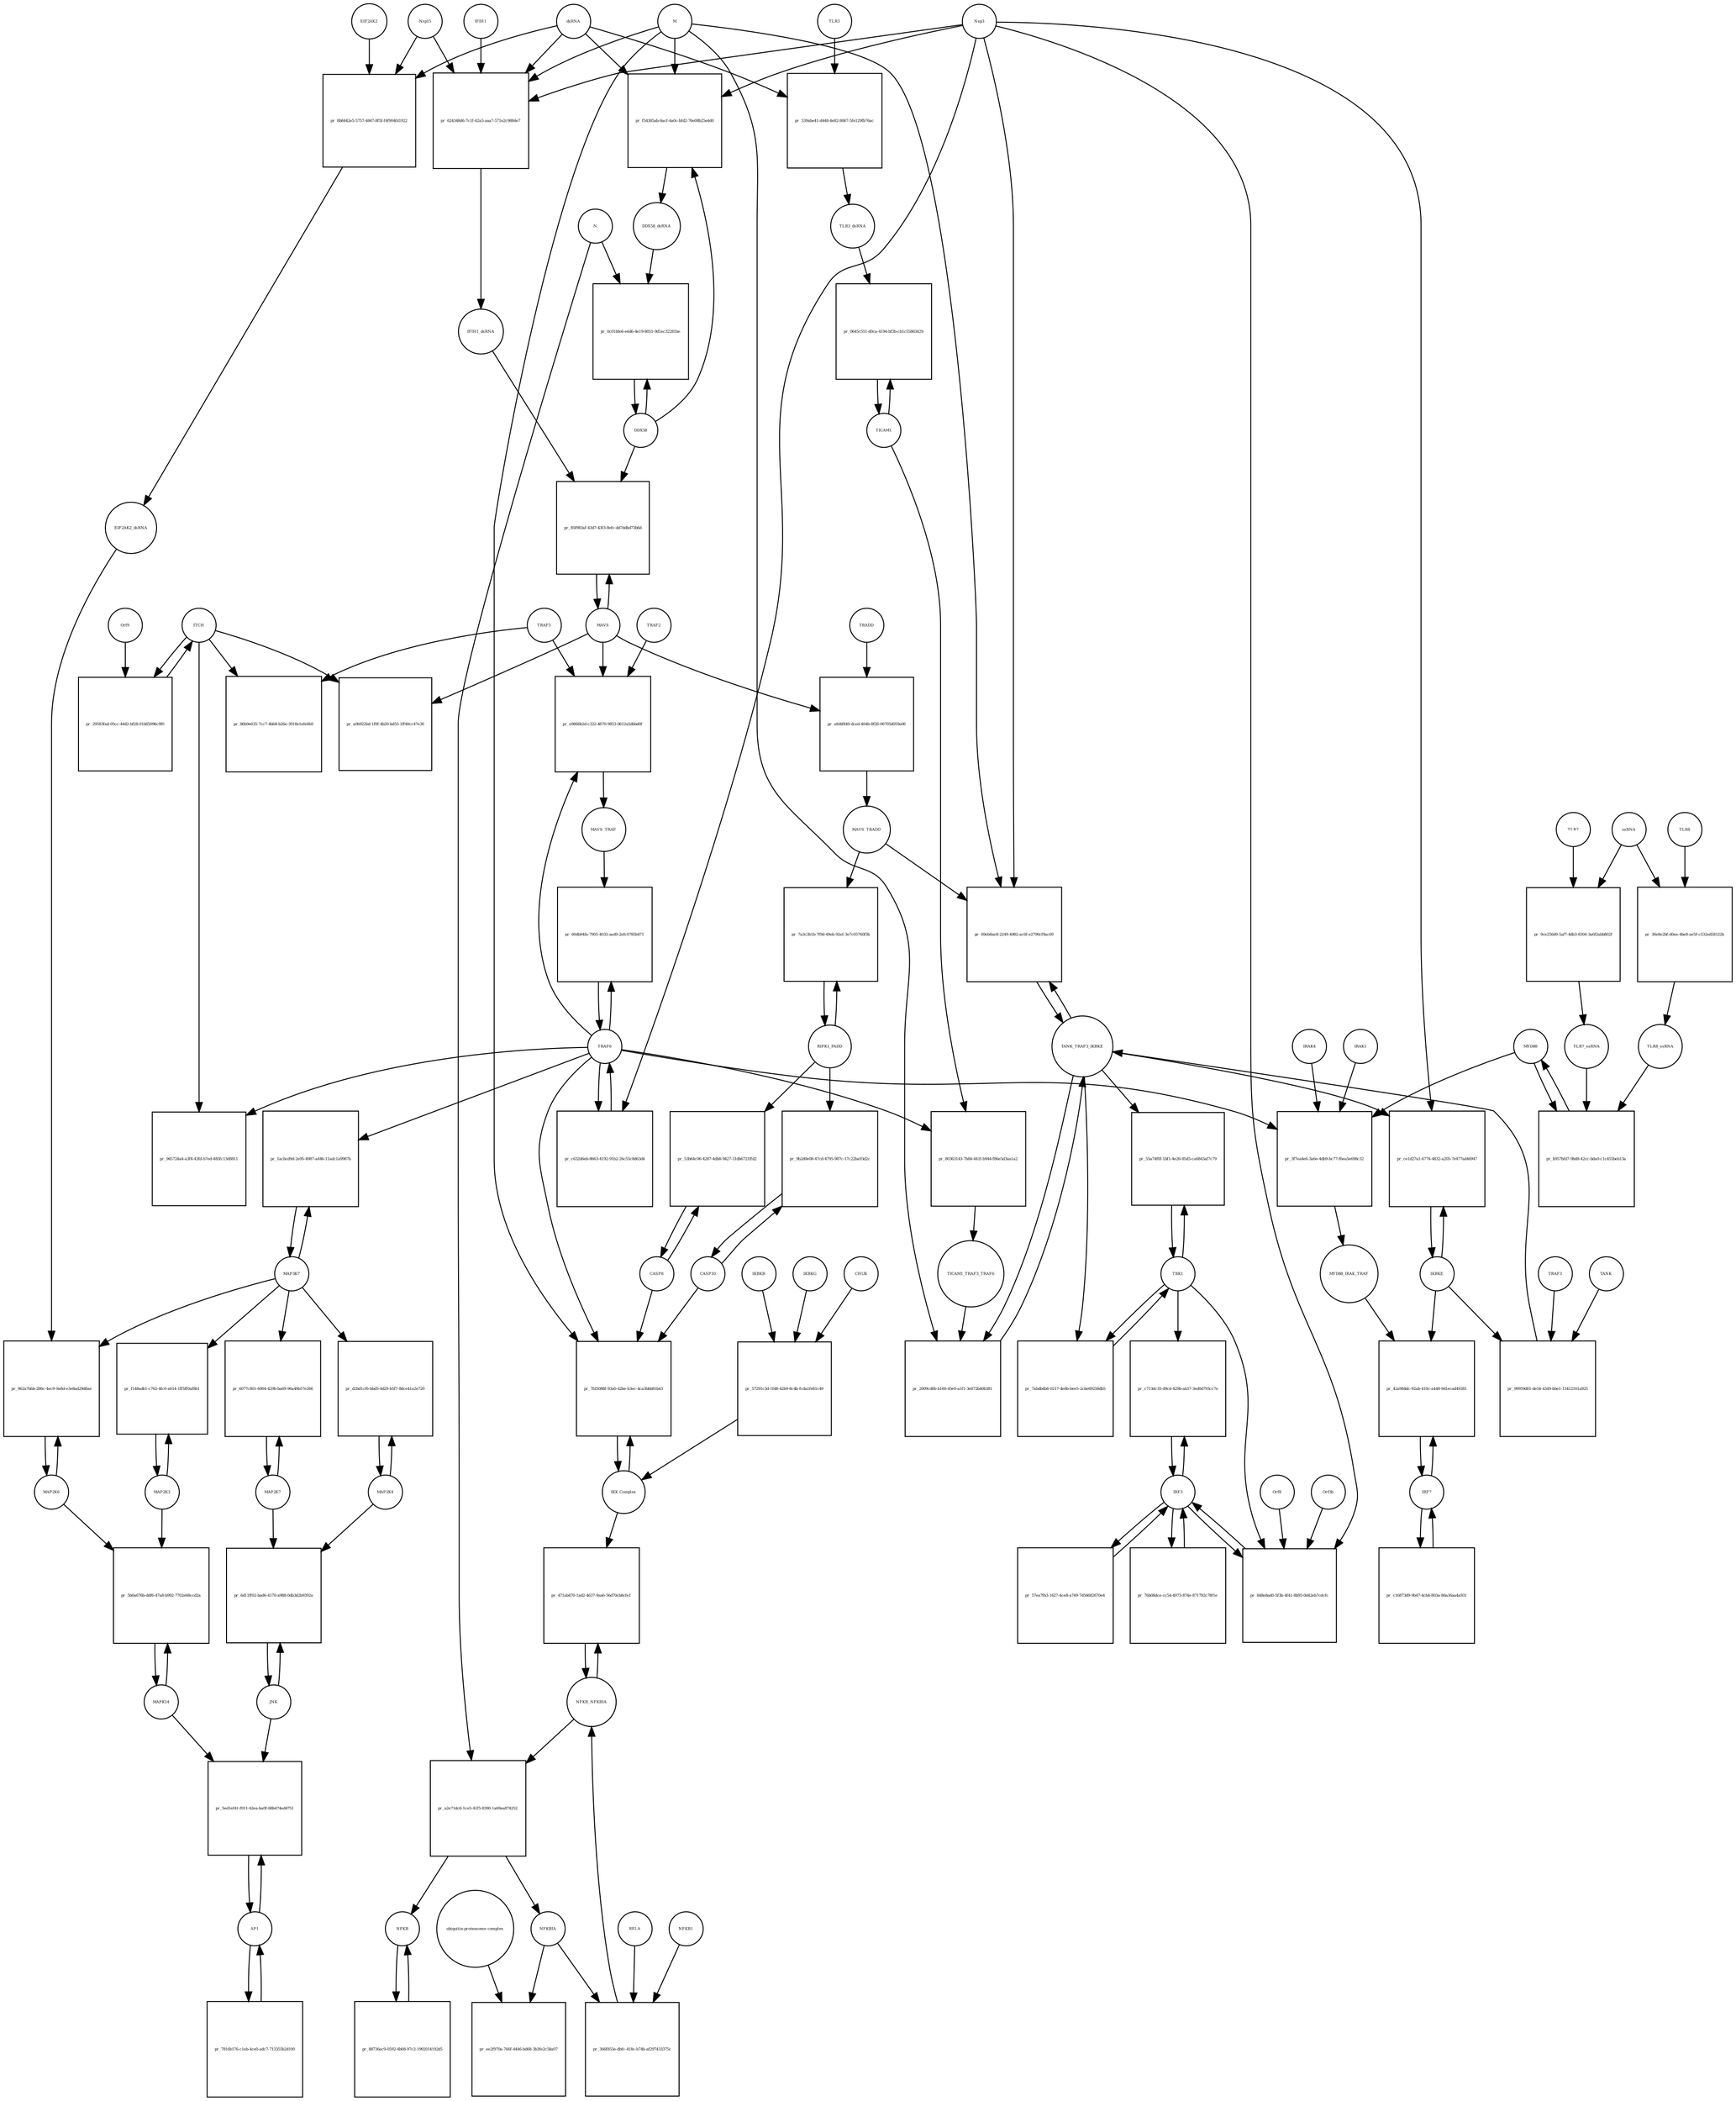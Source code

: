 strict digraph  {
dsRNA [annotation="", bipartite=0, cls="nucleic acid feature", fontsize=4, label=dsRNA, shape=circle];
"pr_f54385ab-6acf-4a0c-bfd2-76e08b25e4d0" [annotation="", bipartite=1, cls=process, fontsize=4, label="pr_f54385ab-6acf-4a0c-bfd2-76e08b25e4d0", shape=square];
DDX58_dsRNA [annotation="", bipartite=0, cls=complex, fontsize=4, label=DDX58_dsRNA, shape=circle];
M [annotation=urn_miriam_ncbiprotein_1796318601, bipartite=0, cls=macromolecule, fontsize=4, label=M, shape=circle];
Nsp3 [annotation=urn_miriam_ncbiprotein_1802476807, bipartite=0, cls=macromolecule, fontsize=4, label=Nsp3, shape=circle];
DDX58 [annotation=urn_miriam_hgnc_19102, bipartite=0, cls=macromolecule, fontsize=4, label=DDX58, shape=circle];
"pr_624348d6-7c1f-42a5-aaa7-571e2c9884e7" [annotation="", bipartite=1, cls=process, fontsize=4, label="pr_624348d6-7c1f-42a5-aaa7-571e2c9884e7", shape=square];
IFIH1_dsRNA [annotation="", bipartite=0, cls=complex, fontsize=4, label=IFIH1_dsRNA, shape=circle];
Nsp15 [annotation=urn_miriam_ncbiprotein_1802476818, bipartite=0, cls=macromolecule, fontsize=4, label=Nsp15, shape=circle];
IFIH1 [annotation=urn_miriam_hgnc_18873, bipartite=0, cls=macromolecule, fontsize=4, label=IFIH1, shape=circle];
"pr_0c01bfe6-e6d6-4e19-8051-9d1ec32281be" [annotation="", bipartite=1, cls=process, fontsize=4, label="pr_0c01bfe6-e6d6-4e19-8051-9d1ec32281be", shape=square];
N [annotation=urn_miriam_ncbiprotein_1798174255, bipartite=0, cls=macromolecule, fontsize=4, label=N, shape=circle];
MAVS [annotation=urn_miriam_hgnc_29233, bipartite=0, cls="macromolecule multimer", fontsize=4, label=MAVS, shape=circle];
"pr_85f983af-43d7-43f3-8efc-dd7ddbd73b6d" [annotation="", bipartite=1, cls=process, fontsize=4, label="pr_85f983af-43d7-43f3-8efc-dd7ddbd73b6d", shape=square];
NFKB [annotation="", bipartite=0, cls=complex, fontsize=4, label=NFKB, shape=circle];
"pr_88736ec9-0592-4b08-97c2-1992014192d5" [annotation="", bipartite=1, cls=process, fontsize=4, label="pr_88736ec9-0592-4b08-97c2-1992014192d5", shape=square];
NFKBIA [annotation=urn_miriam_hgnc_7797, bipartite=0, cls=macromolecule, fontsize=4, label=NFKBIA, shape=circle];
"pr_ee2f970a-766f-4446-bd68-3b3fe2c58a07" [annotation="", bipartite=1, cls=process, fontsize=4, label="pr_ee2f970a-766f-4446-bd68-3b3fe2c58a07", shape=square];
"ubiquitin-proteasome complex" [annotation="", bipartite=0, cls=complex, fontsize=4, label="ubiquitin-proteasome complex", shape=circle];
IRF3 [annotation=urn_miriam_hgnc_6118, bipartite=0, cls="macromolecule multimer", fontsize=4, label=IRF3, shape=circle];
"pr_c713dc35-d9cd-429b-ab37-3ed0d793cc7e" [annotation="", bipartite=1, cls=process, fontsize=4, label="pr_c713dc35-d9cd-429b-ab37-3ed0d793cc7e", shape=square];
TBK1 [annotation="", bipartite=0, cls=macromolecule, fontsize=4, label=TBK1, shape=circle];
"pr_57ea7fb3-1627-4ce8-a749-7d56682670e4" [annotation="", bipartite=1, cls=process, fontsize=4, label="pr_57ea7fb3-1627-4ce8-a749-7d56682670e4", shape=square];
"pr_848e8ad0-5f3b-4f41-8b95-0d42eb7cdcfc" [annotation="", bipartite=1, cls=process, fontsize=4, label="pr_848e8ad0-5f3b-4f41-8b95-0d42eb7cdcfc", shape=square];
Orf3b [annotation=urn_miriam_uniprot_P59633, bipartite=0, cls=macromolecule, fontsize=4, label=Orf3b, shape=circle];
Orf8 [annotation=urn_miriam_ncbiprotein_1796318604, bipartite=0, cls=macromolecule, fontsize=4, label=Orf8, shape=circle];
IRF7 [annotation=urn_miriam_hgnc_6122, bipartite=0, cls="macromolecule multimer", fontsize=4, label=IRF7, shape=circle];
"pr_42a984dc-92ab-410c-a448-9d1ecad49281" [annotation="", bipartite=1, cls=process, fontsize=4, label="pr_42a984dc-92ab-410c-a448-9d1ecad49281", shape=square];
IKBKE [annotation=urn_miriam_hgnc_14552, bipartite=0, cls=macromolecule, fontsize=4, label=IKBKE, shape=circle];
MYD88_IRAK_TRAF [annotation="", bipartite=0, cls=complex, fontsize=4, label=MYD88_IRAK_TRAF, shape=circle];
"pr_76b08dce-cc54-4973-874e-871792c78f1e" [annotation="", bipartite=1, cls=process, fontsize=4, label="pr_76b08dce-cc54-4973-874e-871792c78f1e", shape=square];
"pr_c16873d9-9b47-4cb4-803a-86a36aa4a931" [annotation="", bipartite=1, cls=process, fontsize=4, label="pr_c16873d9-9b47-4cb4-803a-86a36aa4a931", shape=square];
TRAF6 [annotation=urn_miriam_hgnc_12036, bipartite=0, cls=macromolecule, fontsize=4, label=TRAF6, shape=circle];
"pr_60db94fa-7905-4033-aed9-2efc0785b471" [annotation="", bipartite=1, cls=process, fontsize=4, label="pr_60db94fa-7905-4033-aed9-2efc0785b471", shape=square];
MAVS_TRAF [annotation="", bipartite=0, cls=complex, fontsize=4, label=MAVS_TRAF, shape=circle];
"pr_a0b922bd-1f0f-4b20-bd55-1ff40cc47e36" [annotation="", bipartite=1, cls=process, fontsize=4, label="pr_a0b922bd-1f0f-4b20-bd55-1ff40cc47e36", shape=square];
ITCH [annotation="", bipartite=0, cls=macromolecule, fontsize=4, label=ITCH, shape=circle];
TRAF5 [annotation=urn_miriam_hgnc_12035, bipartite=0, cls=macromolecule, fontsize=4, label=TRAF5, shape=circle];
"pr_86b9e635-7cc7-4bb8-b26e-3918e1efe6b9" [annotation="", bipartite=1, cls=process, fontsize=4, label="pr_86b9e635-7cc7-4bb8-b26e-3918e1efe6b9", shape=square];
"pr_945724a4-a3f4-43fd-b7ed-485fc13d8811" [annotation="", bipartite=1, cls=process, fontsize=4, label="pr_945724a4-a3f4-43fd-b7ed-485fc13d8811", shape=square];
TICAM1 [annotation=urn_miriam_hgnc_18348, bipartite=0, cls=macromolecule, fontsize=4, label=TICAM1, shape=circle];
"pr_0645c551-d0ca-4194-bf3b-cb1c55863429" [annotation="", bipartite=1, cls=process, fontsize=4, label="pr_0645c551-d0ca-4194-bf3b-cb1c55863429", shape=square];
TLR3_dsRNA [annotation="", bipartite=0, cls=complex, fontsize=4, label=TLR3_dsRNA, shape=circle];
TLR3 [annotation=urn_miriam_hgnc_11849, bipartite=0, cls="macromolecule multimer", fontsize=4, label=TLR3, shape=circle];
"pr_539abe41-d448-4e82-8067-5fe129fb76ac" [annotation="", bipartite=1, cls=process, fontsize=4, label="pr_539abe41-d448-4e82-8067-5fe129fb76ac", shape=square];
"pr_80363143-7b84-441f-b944-f86e5d3aa1a2" [annotation="", bipartite=1, cls=process, fontsize=4, label="pr_80363143-7b84-441f-b944-f86e5d3aa1a2", shape=square];
TICAM1_TRAF3_TRAF6 [annotation="", bipartite=0, cls=complex, fontsize=4, label=TICAM1_TRAF3_TRAF6, shape=circle];
TANK_TRAF3_IKBKE [annotation="", bipartite=0, cls=complex, fontsize=4, label=TANK_TRAF3_IKBKE, shape=circle];
"pr_2009cd0b-b160-45e0-a1f1-3e872b40b381" [annotation="", bipartite=1, cls=process, fontsize=4, label="pr_2009cd0b-b160-45e0-a1f1-3e872b40b381", shape=square];
"pr_55a74f0f-1bf1-4e26-85d5-ca6843af7c79" [annotation="", bipartite=1, cls=process, fontsize=4, label="pr_55a74f0f-1bf1-4e26-85d5-ca6843af7c79", shape=square];
"pr_ce1d27a1-6774-4832-a205-7e477ad46947" [annotation="", bipartite=1, cls=process, fontsize=4, label="pr_ce1d27a1-6774-4832-a205-7e477ad46947", shape=square];
MYD88 [annotation="", bipartite=0, cls=macromolecule, fontsize=4, label=MYD88, shape=circle];
"pr_3f7ea4e6-3a6e-4db9-bc77-f6ea5e698c32" [annotation="", bipartite=1, cls=process, fontsize=4, label="pr_3f7ea4e6-3a6e-4db9-bc77-f6ea5e698c32", shape=square];
IRAK1 [annotation=urn_miriam_hgnc_6112, bipartite=0, cls=macromolecule, fontsize=4, label=IRAK1, shape=circle];
IRAK4 [annotation=urn_miriam_hgnc_17967, bipartite=0, cls=macromolecule, fontsize=4, label=IRAK4, shape=circle];
TLR7 [annotation=urn_miriam_hgnc_15631, bipartite=0, cls=macromolecule, fontsize=4, label=TLR7, shape=circle];
"pr_9ce256d9-5af7-4db3-8304-3a6f2abb802f" [annotation="", bipartite=1, cls=process, fontsize=4, label="pr_9ce256d9-5af7-4db3-8304-3a6f2abb802f", shape=square];
TLR7_ssRNA [annotation="", bipartite=0, cls=complex, fontsize=4, label=TLR7_ssRNA, shape=circle];
ssRNA [annotation="", bipartite=0, cls="nucleic acid feature", fontsize=4, label=ssRNA, shape=circle];
TLR8 [annotation=urn_miriam_hgnc_15632, bipartite=0, cls=macromolecule, fontsize=4, label=TLR8, shape=circle];
"pr_36e8e2bf-d0ee-4be8-ae5f-c532ed58122b" [annotation="", bipartite=1, cls=process, fontsize=4, label="pr_36e8e2bf-d0ee-4be8-ae5f-c532ed58122b", shape=square];
TLR8_ssRNA [annotation="", bipartite=0, cls=complex, fontsize=4, label=TLR8_ssRNA, shape=circle];
"pr_b957bfd7-9bd8-42cc-bda0-c1c455beb13a" [annotation="", bipartite=1, cls=process, fontsize=4, label="pr_b957bfd7-9bd8-42cc-bda0-c1c455beb13a", shape=square];
MAP3K7 [annotation="", bipartite=0, cls=macromolecule, fontsize=4, label=MAP3K7, shape=circle];
"pr_1acbcd9d-2e95-4987-a446-11adc1a9987b" [annotation="", bipartite=1, cls=process, fontsize=4, label="pr_1acbcd9d-2e95-4987-a446-11adc1a9987b", shape=square];
TRAF2 [annotation=urn_miriam_hgnc_12032, bipartite=0, cls=macromolecule, fontsize=4, label=TRAF2, shape=circle];
"pr_e9866b2d-c322-4670-9853-0612a5dbbd0f" [annotation="", bipartite=1, cls=process, fontsize=4, label="pr_e9866b2d-c322-4670-9853-0612a5dbbd0f", shape=square];
"pr_29583fad-05cc-44d2-bf28-01b65096c9f0" [annotation="", bipartite=1, cls=process, fontsize=4, label="pr_29583fad-05cc-44d2-bf28-01b65096c9f0", shape=square];
Orf9 [annotation=urn_miriam_uniprot_P59636, bipartite=0, cls=macromolecule, fontsize=4, label=Orf9, shape=circle];
"pr_afd4f849-dced-464b-8f26-06705d059a06" [annotation="", bipartite=1, cls=process, fontsize=4, label="pr_afd4f849-dced-464b-8f26-06705d059a06", shape=square];
MAVS_TRADD [annotation="", bipartite=0, cls=complex, fontsize=4, label=MAVS_TRADD, shape=circle];
TRADD [annotation=urn_miriam_hgnc_12030, bipartite=0, cls=macromolecule, fontsize=4, label=TRADD, shape=circle];
"pr_c632d6eb-8663-4192-91b2-26c55c8d63d4" [annotation="", bipartite=1, cls=process, fontsize=4, label="pr_c632d6eb-8663-4192-91b2-26c55c8d63d4", shape=square];
AP1 [annotation="", bipartite=0, cls=complex, fontsize=4, label=AP1, shape=circle];
"pr_5ed1ef41-f011-42ea-ba0f-68b474ed4751" [annotation="", bipartite=1, cls=process, fontsize=4, label="pr_5ed1ef41-f011-42ea-ba0f-68b474ed4751", shape=square];
MAPK14 [annotation="", bipartite=0, cls=macromolecule, fontsize=4, label=MAPK14, shape=circle];
JNK [annotation="", bipartite=0, cls=complex, fontsize=4, label=JNK, shape=circle];
"pr_6d11ff02-bad6-4170-a988-0db3d2b9392a" [annotation="", bipartite=1, cls=process, fontsize=4, label="pr_6d11ff02-bad6-4170-a988-0db3d2b9392a", shape=square];
MAP2K7 [annotation="", bipartite=0, cls=macromolecule, fontsize=4, label=MAP2K7, shape=circle];
MAP2K4 [annotation="", bipartite=0, cls=macromolecule, fontsize=4, label=MAP2K4, shape=circle];
"pr_d2bd1cf6-bbd5-4d29-b5f7-8dce41a2e720" [annotation="", bipartite=1, cls=process, fontsize=4, label="pr_d2bd1cf6-bbd5-4d29-b5f7-8dce41a2e720", shape=square];
"pr_6077c801-6004-429b-ba69-96a49b57e266" [annotation="", bipartite=1, cls=process, fontsize=4, label="pr_6077c801-6004-429b-ba69-96a49b57e266", shape=square];
MAP2K3 [annotation="", bipartite=0, cls=macromolecule, fontsize=4, label=MAP2K3, shape=circle];
"pr_f148adb1-c762-4fc0-a614-1ff5ff0af8b1" [annotation="", bipartite=1, cls=process, fontsize=4, label="pr_f148adb1-c762-4fc0-a614-1ff5ff0af8b1", shape=square];
MAP2K6 [annotation="", bipartite=0, cls=macromolecule, fontsize=4, label=MAP2K6, shape=circle];
"pr_962a7bbb-286c-4ec9-9a8d-e3e8ad29d8ae" [annotation="", bipartite=1, cls=process, fontsize=4, label="pr_962a7bbb-286c-4ec9-9a8d-e3e8ad29d8ae", shape=square];
EIF2AK2_dsRNA [annotation="", bipartite=0, cls=complex, fontsize=4, label=EIF2AK2_dsRNA, shape=circle];
"pr_8b8442e5-5757-4847-8f5f-f4f904fd1922" [annotation="", bipartite=1, cls=process, fontsize=4, label="pr_8b8442e5-5757-4847-8f5f-f4f904fd1922", shape=square];
EIF2AK2 [annotation=urn_miriam_hgnc_9437, bipartite=0, cls=macromolecule, fontsize=4, label=EIF2AK2, shape=circle];
RIPK1_FADD [annotation="", bipartite=0, cls=complex, fontsize=4, label=RIPK1_FADD, shape=circle];
"pr_7a3c3b1b-7f9d-49eb-92ef-3e7c05760f3b" [annotation="", bipartite=1, cls=process, fontsize=4, label="pr_7a3c3b1b-7f9d-49eb-92ef-3e7c05760f3b", shape=square];
CASP8 [annotation="", bipartite=0, cls=macromolecule, fontsize=4, label=CASP8, shape=circle];
"pr_53b64c06-4287-4db8-9427-31db6721ffd2" [annotation="", bipartite=1, cls=process, fontsize=4, label="pr_53b64c06-4287-4db8-9427-31db6721ffd2", shape=square];
CASP10 [annotation="", bipartite=0, cls=macromolecule, fontsize=4, label=CASP10, shape=circle];
"pr_9b2d0e08-47cd-4795-987c-17c22ba93d2c" [annotation="", bipartite=1, cls=process, fontsize=4, label="pr_9b2d0e08-47cd-4795-987c-17c22ba93d2c", shape=square];
NFKB_NFKBIA [annotation="", bipartite=0, cls=complex, fontsize=4, label=NFKB_NFKBIA, shape=circle];
"pr_471ab470-1ad2-4637-9aa6-56d70cb8cfe1" [annotation="", bipartite=1, cls=process, fontsize=4, label="pr_471ab470-1ad2-4637-9aa6-56d70cb8cfe1", shape=square];
"IKK Complex" [annotation="", bipartite=0, cls=complex, fontsize=4, label="IKK Complex", shape=circle];
"pr_a2e71dc6-1ce5-41f5-8390-1a69aa874252" [annotation="", bipartite=1, cls=process, fontsize=4, label="pr_a2e71dc6-1ce5-41f5-8390-1a69aa874252", shape=square];
"pr_7816b176-c1eb-4ce0-adc7-713355b2d100" [annotation="", bipartite=1, cls=process, fontsize=4, label="pr_7816b176-c1eb-4ce0-adc7-713355b2d100", shape=square];
"pr_7fd3088f-93a0-42be-b3ec-4ca3bbb81b43" [annotation="", bipartite=1, cls=process, fontsize=4, label="pr_7fd3088f-93a0-42be-b3ec-4ca3bbb81b43", shape=square];
"pr_366f853e-dbfc-418c-b74b-af297433375c" [annotation="", bipartite=1, cls=process, fontsize=4, label="pr_366f853e-dbfc-418c-b74b-af297433375c", shape=square];
RELA [annotation="", bipartite=0, cls=macromolecule, fontsize=4, label=RELA, shape=circle];
NFKB1 [annotation="", bipartite=0, cls=macromolecule, fontsize=4, label=NFKB1, shape=circle];
IKBKG [annotation="", bipartite=0, cls=macromolecule, fontsize=4, label=IKBKG, shape=circle];
"pr_57291c3d-1fd8-42b9-8c4b-fcda1fe81c49" [annotation="", bipartite=1, cls=process, fontsize=4, label="pr_57291c3d-1fd8-42b9-8c4b-fcda1fe81c49", shape=square];
CHUK [annotation="", bipartite=0, cls=macromolecule, fontsize=4, label=CHUK, shape=circle];
IKBKB [annotation="", bipartite=0, cls=macromolecule, fontsize=4, label=IKBKB, shape=circle];
"pr_69eb8ae8-2249-4982-ac6f-e2790cf9ac69" [annotation="", bipartite=1, cls=process, fontsize=4, label="pr_69eb8ae8-2249-4982-ac6f-e2790cf9ac69", shape=square];
"pr_7abdb4b6-0217-4e8b-bee5-2cbe69256db5" [annotation="", bipartite=1, cls=process, fontsize=4, label="pr_7abdb4b6-0217-4e8b-bee5-2cbe69256db5", shape=square];
"pr_5b0a676b-ddf6-47a8-b992-7702e68ccd2a" [annotation="", bipartite=1, cls=process, fontsize=4, label="pr_5b0a676b-ddf6-47a8-b992-7702e68ccd2a", shape=square];
TRAF3 [annotation="", bipartite=0, cls=macromolecule, fontsize=4, label=TRAF3, shape=circle];
"pr_99959d81-de54-4349-bbe1-13412161a925" [annotation="", bipartite=1, cls=process, fontsize=4, label="pr_99959d81-de54-4349-bbe1-13412161a925", shape=square];
TANK [annotation="", bipartite=0, cls=macromolecule, fontsize=4, label=TANK, shape=circle];
dsRNA -> "pr_f54385ab-6acf-4a0c-bfd2-76e08b25e4d0"  [annotation="", interaction_type=consumption];
dsRNA -> "pr_624348d6-7c1f-42a5-aaa7-571e2c9884e7"  [annotation="", interaction_type=consumption];
dsRNA -> "pr_539abe41-d448-4e82-8067-5fe129fb76ac"  [annotation="", interaction_type=consumption];
dsRNA -> "pr_8b8442e5-5757-4847-8f5f-f4f904fd1922"  [annotation="", interaction_type=consumption];
"pr_f54385ab-6acf-4a0c-bfd2-76e08b25e4d0" -> DDX58_dsRNA  [annotation="", interaction_type=production];
DDX58_dsRNA -> "pr_0c01bfe6-e6d6-4e19-8051-9d1ec32281be"  [annotation="urn_miriam_pubmed_25581309|urn_miriam_pubmed_28148787|urn_miriam_taxonomy_694009", interaction_type=catalysis];
M -> "pr_f54385ab-6acf-4a0c-bfd2-76e08b25e4d0"  [annotation="urn_miriam_pubmed_20303872|urn_miriam_pubmed_19380580|urn_miriam_pubmed_31226023|urn_miriam_taxonomy_694009", interaction_type=inhibition];
M -> "pr_624348d6-7c1f-42a5-aaa7-571e2c9884e7"  [annotation="urn_miriam_pubmed_28484023|urn_miriam_pubmed_19380580|urn_miriam_pubmed_31226023|urn_miriam_taxonomy_694009", interaction_type=inhibition];
M -> "pr_2009cd0b-b160-45e0-a1f1-3e872b40b381"  [annotation="urn_miriam_pubmed_19380580|urn_miriam_pubmed_19366914|urn_miriam_taxonomy_694009", interaction_type=inhibition];
M -> "pr_7fd3088f-93a0-42be-b3ec-4ca3bbb81b43"  [annotation="urn_miriam_pubmed_19366914|urn_miriam_pubmed_20303872|urn_miriam_pubmed_17705188|urn_miriam_pubmed_694009", interaction_type=inhibition];
M -> "pr_69eb8ae8-2249-4982-ac6f-e2790cf9ac69"  [annotation="urn_miriam_pubmed_19366914|urn_miriam_pubmed_27164085|urn_miriam_pubmed_19380580|urn_miriam_taxonomy_694009", interaction_type=inhibition];
Nsp3 -> "pr_f54385ab-6acf-4a0c-bfd2-76e08b25e4d0"  [annotation="urn_miriam_pubmed_20303872|urn_miriam_pubmed_19380580|urn_miriam_pubmed_31226023|urn_miriam_taxonomy_694009", interaction_type=inhibition];
Nsp3 -> "pr_624348d6-7c1f-42a5-aaa7-571e2c9884e7"  [annotation="urn_miriam_pubmed_28484023|urn_miriam_pubmed_19380580|urn_miriam_pubmed_31226023|urn_miriam_taxonomy_694009", interaction_type=inhibition];
Nsp3 -> "pr_848e8ad0-5f3b-4f41-8b95-0d42eb7cdcfc"  [annotation="urn_miriam_pubmed_17761676|urn_miriam_pubmed_31226023|urn_miriam_taxonomy_694009", interaction_type=inhibition];
Nsp3 -> "pr_ce1d27a1-6774-4832-a205-7e477ad46947"  [annotation="urn_miriam_pubmed_20303872|urn_miriam_pubmed_31226023|urn_miriam_taxonomy_694009", interaction_type=inhibition];
Nsp3 -> "pr_c632d6eb-8663-4192-91b2-26c55c8d63d4"  [annotation="urn_miriam_pubmed_27164085|urn_miriam_taxonomy_694009", interaction_type=catalysis];
Nsp3 -> "pr_69eb8ae8-2249-4982-ac6f-e2790cf9ac69"  [annotation="urn_miriam_pubmed_19366914|urn_miriam_pubmed_27164085|urn_miriam_pubmed_19380580|urn_miriam_taxonomy_694009", interaction_type=inhibition];
DDX58 -> "pr_f54385ab-6acf-4a0c-bfd2-76e08b25e4d0"  [annotation="", interaction_type=consumption];
DDX58 -> "pr_0c01bfe6-e6d6-4e19-8051-9d1ec32281be"  [annotation="", interaction_type=consumption];
DDX58 -> "pr_85f983af-43d7-43f3-8efc-dd7ddbd73b6d"  [annotation=urn_miriam_pubmed_25581309, interaction_type=catalysis];
"pr_624348d6-7c1f-42a5-aaa7-571e2c9884e7" -> IFIH1_dsRNA  [annotation="", interaction_type=production];
IFIH1_dsRNA -> "pr_85f983af-43d7-43f3-8efc-dd7ddbd73b6d"  [annotation=urn_miriam_pubmed_25581309, interaction_type=catalysis];
Nsp15 -> "pr_624348d6-7c1f-42a5-aaa7-571e2c9884e7"  [annotation="urn_miriam_pubmed_28484023|urn_miriam_pubmed_19380580|urn_miriam_pubmed_31226023|urn_miriam_taxonomy_694009", interaction_type=inhibition];
Nsp15 -> "pr_8b8442e5-5757-4847-8f5f-f4f904fd1922"  [annotation="urn_miriam_pubmed_28484023|urn_miriam_pubmed_19366914|urn_miriam_taxonomy_694009", interaction_type=inhibition];
IFIH1 -> "pr_624348d6-7c1f-42a5-aaa7-571e2c9884e7"  [annotation="", interaction_type=consumption];
"pr_0c01bfe6-e6d6-4e19-8051-9d1ec32281be" -> DDX58  [annotation="", interaction_type=production];
N -> "pr_0c01bfe6-e6d6-4e19-8051-9d1ec32281be"  [annotation="urn_miriam_pubmed_25581309|urn_miriam_pubmed_28148787|urn_miriam_taxonomy_694009", interaction_type=inhibition];
N -> "pr_a2e71dc6-1ce5-41f5-8390-1a69aa874252"  [annotation="urn_miriam_pubmed_16143815|urn_miriam_taxonomy_694009", interaction_type=stimulation];
MAVS -> "pr_85f983af-43d7-43f3-8efc-dd7ddbd73b6d"  [annotation="", interaction_type=consumption];
MAVS -> "pr_a0b922bd-1f0f-4b20-bd55-1ff40cc47e36"  [annotation="", interaction_type=consumption];
MAVS -> "pr_e9866b2d-c322-4670-9853-0612a5dbbd0f"  [annotation="", interaction_type=consumption];
MAVS -> "pr_afd4f849-dced-464b-8f26-06705d059a06"  [annotation="", interaction_type=consumption];
"pr_85f983af-43d7-43f3-8efc-dd7ddbd73b6d" -> MAVS  [annotation="", interaction_type=production];
NFKB -> "pr_88736ec9-0592-4b08-97c2-1992014192d5"  [annotation="", interaction_type=consumption];
"pr_88736ec9-0592-4b08-97c2-1992014192d5" -> NFKB  [annotation="", interaction_type=production];
NFKBIA -> "pr_ee2f970a-766f-4446-bd68-3b3fe2c58a07"  [annotation="", interaction_type=consumption];
NFKBIA -> "pr_366f853e-dbfc-418c-b74b-af297433375c"  [annotation="", interaction_type=consumption];
"ubiquitin-proteasome complex" -> "pr_ee2f970a-766f-4446-bd68-3b3fe2c58a07"  [annotation=urn_miriam_pubmed_20303872, interaction_type=catalysis];
IRF3 -> "pr_c713dc35-d9cd-429b-ab37-3ed0d793cc7e"  [annotation="", interaction_type=consumption];
IRF3 -> "pr_57ea7fb3-1627-4ce8-a749-7d56682670e4"  [annotation="", interaction_type=consumption];
IRF3 -> "pr_848e8ad0-5f3b-4f41-8b95-0d42eb7cdcfc"  [annotation="", interaction_type=consumption];
IRF3 -> "pr_76b08dce-cc54-4973-874e-871792c78f1e"  [annotation="", interaction_type=consumption];
"pr_c713dc35-d9cd-429b-ab37-3ed0d793cc7e" -> IRF3  [annotation="", interaction_type=production];
TBK1 -> "pr_c713dc35-d9cd-429b-ab37-3ed0d793cc7e"  [annotation=urn_miriam_pubmed_25581309, interaction_type=catalysis];
TBK1 -> "pr_848e8ad0-5f3b-4f41-8b95-0d42eb7cdcfc"  [annotation="urn_miriam_pubmed_17761676|urn_miriam_pubmed_31226023|urn_miriam_taxonomy_694009", interaction_type=catalysis];
TBK1 -> "pr_55a74f0f-1bf1-4e26-85d5-ca6843af7c79"  [annotation="", interaction_type=consumption];
TBK1 -> "pr_7abdb4b6-0217-4e8b-bee5-2cbe69256db5"  [annotation="", interaction_type=consumption];
"pr_57ea7fb3-1627-4ce8-a749-7d56682670e4" -> IRF3  [annotation="", interaction_type=production];
"pr_848e8ad0-5f3b-4f41-8b95-0d42eb7cdcfc" -> IRF3  [annotation="", interaction_type=production];
Orf3b -> "pr_848e8ad0-5f3b-4f41-8b95-0d42eb7cdcfc"  [annotation="urn_miriam_pubmed_17761676|urn_miriam_pubmed_31226023|urn_miriam_taxonomy_694009", interaction_type=inhibition];
Orf8 -> "pr_848e8ad0-5f3b-4f41-8b95-0d42eb7cdcfc"  [annotation="urn_miriam_pubmed_17761676|urn_miriam_pubmed_31226023|urn_miriam_taxonomy_694009", interaction_type=inhibition];
IRF7 -> "pr_42a984dc-92ab-410c-a448-9d1ecad49281"  [annotation="", interaction_type=consumption];
IRF7 -> "pr_c16873d9-9b47-4cb4-803a-86a36aa4a931"  [annotation="", interaction_type=consumption];
"pr_42a984dc-92ab-410c-a448-9d1ecad49281" -> IRF7  [annotation="", interaction_type=production];
IKBKE -> "pr_42a984dc-92ab-410c-a448-9d1ecad49281"  [annotation=urn_miriam_pubmed_20303872, interaction_type=catalysis];
IKBKE -> "pr_ce1d27a1-6774-4832-a205-7e477ad46947"  [annotation="", interaction_type=consumption];
IKBKE -> "pr_99959d81-de54-4349-bbe1-13412161a925"  [annotation="", interaction_type=consumption];
MYD88_IRAK_TRAF -> "pr_42a984dc-92ab-410c-a448-9d1ecad49281"  [annotation=urn_miriam_pubmed_20303872, interaction_type=catalysis];
"pr_76b08dce-cc54-4973-874e-871792c78f1e" -> IRF3  [annotation="", interaction_type=production];
"pr_c16873d9-9b47-4cb4-803a-86a36aa4a931" -> IRF7  [annotation="", interaction_type=production];
TRAF6 -> "pr_60db94fa-7905-4033-aed9-2efc0785b471"  [annotation="", interaction_type=consumption];
TRAF6 -> "pr_945724a4-a3f4-43fd-b7ed-485fc13d8811"  [annotation="", interaction_type=consumption];
TRAF6 -> "pr_80363143-7b84-441f-b944-f86e5d3aa1a2"  [annotation="", interaction_type=consumption];
TRAF6 -> "pr_3f7ea4e6-3a6e-4db9-bc77-f6ea5e698c32"  [annotation="", interaction_type=consumption];
TRAF6 -> "pr_1acbcd9d-2e95-4987-a446-11adc1a9987b"  [annotation=urn_miriam_pubmed_19366914, interaction_type=stimulation];
TRAF6 -> "pr_e9866b2d-c322-4670-9853-0612a5dbbd0f"  [annotation="", interaction_type=consumption];
TRAF6 -> "pr_c632d6eb-8663-4192-91b2-26c55c8d63d4"  [annotation="", interaction_type=consumption];
TRAF6 -> "pr_7fd3088f-93a0-42be-b3ec-4ca3bbb81b43"  [annotation="urn_miriam_pubmed_19366914|urn_miriam_pubmed_20303872|urn_miriam_pubmed_17705188|urn_miriam_pubmed_694009", interaction_type=stimulation];
"pr_60db94fa-7905-4033-aed9-2efc0785b471" -> TRAF6  [annotation="", interaction_type=production];
MAVS_TRAF -> "pr_60db94fa-7905-4033-aed9-2efc0785b471"  [annotation=urn_miriam_pubmed_19366914, interaction_type=catalysis];
ITCH -> "pr_a0b922bd-1f0f-4b20-bd55-1ff40cc47e36"  [annotation=urn_miriam_pubmed_25135833, interaction_type=catalysis];
ITCH -> "pr_86b9e635-7cc7-4bb8-b26e-3918e1efe6b9"  [annotation=urn_miriam_pubmed_25135833, interaction_type=catalysis];
ITCH -> "pr_945724a4-a3f4-43fd-b7ed-485fc13d8811"  [annotation=urn_miriam_pubmed_25135833, interaction_type=catalysis];
ITCH -> "pr_29583fad-05cc-44d2-bf28-01b65096c9f0"  [annotation="", interaction_type=consumption];
TRAF5 -> "pr_86b9e635-7cc7-4bb8-b26e-3918e1efe6b9"  [annotation="", interaction_type=consumption];
TRAF5 -> "pr_e9866b2d-c322-4670-9853-0612a5dbbd0f"  [annotation="", interaction_type=consumption];
TICAM1 -> "pr_0645c551-d0ca-4194-bf3b-cb1c55863429"  [annotation="", interaction_type=consumption];
TICAM1 -> "pr_80363143-7b84-441f-b944-f86e5d3aa1a2"  [annotation="", interaction_type=consumption];
"pr_0645c551-d0ca-4194-bf3b-cb1c55863429" -> TICAM1  [annotation="", interaction_type=production];
TLR3_dsRNA -> "pr_0645c551-d0ca-4194-bf3b-cb1c55863429"  [annotation=urn_miriam_pubmed_20303872, interaction_type=stimulation];
TLR3 -> "pr_539abe41-d448-4e82-8067-5fe129fb76ac"  [annotation="", interaction_type=consumption];
"pr_539abe41-d448-4e82-8067-5fe129fb76ac" -> TLR3_dsRNA  [annotation="", interaction_type=production];
"pr_80363143-7b84-441f-b944-f86e5d3aa1a2" -> TICAM1_TRAF3_TRAF6  [annotation="", interaction_type=production];
TICAM1_TRAF3_TRAF6 -> "pr_2009cd0b-b160-45e0-a1f1-3e872b40b381"  [annotation="urn_miriam_pubmed_19380580|urn_miriam_pubmed_19366914|urn_miriam_taxonomy_694009", interaction_type=stimulation];
TANK_TRAF3_IKBKE -> "pr_2009cd0b-b160-45e0-a1f1-3e872b40b381"  [annotation="", interaction_type=consumption];
TANK_TRAF3_IKBKE -> "pr_55a74f0f-1bf1-4e26-85d5-ca6843af7c79"  [annotation=urn_miriam_pubmed_20303872, interaction_type=stimulation];
TANK_TRAF3_IKBKE -> "pr_ce1d27a1-6774-4832-a205-7e477ad46947"  [annotation="urn_miriam_pubmed_20303872|urn_miriam_pubmed_31226023|urn_miriam_taxonomy_694009", interaction_type=stimulation];
TANK_TRAF3_IKBKE -> "pr_69eb8ae8-2249-4982-ac6f-e2790cf9ac69"  [annotation="", interaction_type=consumption];
TANK_TRAF3_IKBKE -> "pr_7abdb4b6-0217-4e8b-bee5-2cbe69256db5"  [annotation=urn_miriam_pubmed_19366914, interaction_type=stimulation];
"pr_2009cd0b-b160-45e0-a1f1-3e872b40b381" -> TANK_TRAF3_IKBKE  [annotation="", interaction_type=production];
"pr_55a74f0f-1bf1-4e26-85d5-ca6843af7c79" -> TBK1  [annotation="", interaction_type=production];
"pr_ce1d27a1-6774-4832-a205-7e477ad46947" -> IKBKE  [annotation="", interaction_type=production];
MYD88 -> "pr_3f7ea4e6-3a6e-4db9-bc77-f6ea5e698c32"  [annotation="", interaction_type=consumption];
MYD88 -> "pr_b957bfd7-9bd8-42cc-bda0-c1c455beb13a"  [annotation="", interaction_type=consumption];
"pr_3f7ea4e6-3a6e-4db9-bc77-f6ea5e698c32" -> MYD88_IRAK_TRAF  [annotation="", interaction_type=production];
IRAK1 -> "pr_3f7ea4e6-3a6e-4db9-bc77-f6ea5e698c32"  [annotation="", interaction_type=consumption];
IRAK4 -> "pr_3f7ea4e6-3a6e-4db9-bc77-f6ea5e698c32"  [annotation="", interaction_type=consumption];
TLR7 -> "pr_9ce256d9-5af7-4db3-8304-3a6f2abb802f"  [annotation="", interaction_type=consumption];
"pr_9ce256d9-5af7-4db3-8304-3a6f2abb802f" -> TLR7_ssRNA  [annotation="", interaction_type=production];
TLR7_ssRNA -> "pr_b957bfd7-9bd8-42cc-bda0-c1c455beb13a"  [annotation=urn_miriam_pubmed_19366914, interaction_type=stimulation];
ssRNA -> "pr_9ce256d9-5af7-4db3-8304-3a6f2abb802f"  [annotation="", interaction_type=consumption];
ssRNA -> "pr_36e8e2bf-d0ee-4be8-ae5f-c532ed58122b"  [annotation="", interaction_type=consumption];
TLR8 -> "pr_36e8e2bf-d0ee-4be8-ae5f-c532ed58122b"  [annotation="", interaction_type=consumption];
"pr_36e8e2bf-d0ee-4be8-ae5f-c532ed58122b" -> TLR8_ssRNA  [annotation="", interaction_type=production];
TLR8_ssRNA -> "pr_b957bfd7-9bd8-42cc-bda0-c1c455beb13a"  [annotation=urn_miriam_pubmed_19366914, interaction_type=stimulation];
"pr_b957bfd7-9bd8-42cc-bda0-c1c455beb13a" -> MYD88  [annotation="", interaction_type=production];
MAP3K7 -> "pr_1acbcd9d-2e95-4987-a446-11adc1a9987b"  [annotation="", interaction_type=consumption];
MAP3K7 -> "pr_d2bd1cf6-bbd5-4d29-b5f7-8dce41a2e720"  [annotation=urn_miriam_pubmed_19366914, interaction_type=catalysis];
MAP3K7 -> "pr_6077c801-6004-429b-ba69-96a49b57e266"  [annotation=urn_miriam_pubmed_19366914, interaction_type=catalysis];
MAP3K7 -> "pr_f148adb1-c762-4fc0-a614-1ff5ff0af8b1"  [annotation=urn_miriam_pubmed_19366914, interaction_type=catalysis];
MAP3K7 -> "pr_962a7bbb-286c-4ec9-9a8d-e3e8ad29d8ae"  [annotation=urn_miriam_pubmed_19366914, interaction_type=catalysis];
"pr_1acbcd9d-2e95-4987-a446-11adc1a9987b" -> MAP3K7  [annotation="", interaction_type=production];
TRAF2 -> "pr_e9866b2d-c322-4670-9853-0612a5dbbd0f"  [annotation="", interaction_type=consumption];
"pr_e9866b2d-c322-4670-9853-0612a5dbbd0f" -> MAVS_TRAF  [annotation="", interaction_type=production];
"pr_29583fad-05cc-44d2-bf28-01b65096c9f0" -> ITCH  [annotation="", interaction_type=production];
Orf9 -> "pr_29583fad-05cc-44d2-bf28-01b65096c9f0"  [annotation="urn_miriam_pubmed_25135833|urn_miriam_taxonomy_694009", interaction_type=stimulation];
"pr_afd4f849-dced-464b-8f26-06705d059a06" -> MAVS_TRADD  [annotation="", interaction_type=production];
MAVS_TRADD -> "pr_7a3c3b1b-7f9d-49eb-92ef-3e7c05760f3b"  [annotation=urn_miriam_pubmed_19366914, interaction_type=stimulation];
MAVS_TRADD -> "pr_69eb8ae8-2249-4982-ac6f-e2790cf9ac69"  [annotation="urn_miriam_pubmed_19366914|urn_miriam_pubmed_27164085|urn_miriam_pubmed_19380580|urn_miriam_taxonomy_694009", interaction_type=stimulation];
TRADD -> "pr_afd4f849-dced-464b-8f26-06705d059a06"  [annotation="", interaction_type=consumption];
"pr_c632d6eb-8663-4192-91b2-26c55c8d63d4" -> TRAF6  [annotation="", interaction_type=production];
AP1 -> "pr_5ed1ef41-f011-42ea-ba0f-68b474ed4751"  [annotation="", interaction_type=consumption];
AP1 -> "pr_7816b176-c1eb-4ce0-adc7-713355b2d100"  [annotation="", interaction_type=consumption];
"pr_5ed1ef41-f011-42ea-ba0f-68b474ed4751" -> AP1  [annotation="", interaction_type=production];
MAPK14 -> "pr_5ed1ef41-f011-42ea-ba0f-68b474ed4751"  [annotation=urn_miriam_pubmed_19366914, interaction_type=stimulation];
MAPK14 -> "pr_5b0a676b-ddf6-47a8-b992-7702e68ccd2a"  [annotation="", interaction_type=consumption];
JNK -> "pr_5ed1ef41-f011-42ea-ba0f-68b474ed4751"  [annotation=urn_miriam_pubmed_19366914, interaction_type=stimulation];
JNK -> "pr_6d11ff02-bad6-4170-a988-0db3d2b9392a"  [annotation="", interaction_type=consumption];
"pr_6d11ff02-bad6-4170-a988-0db3d2b9392a" -> JNK  [annotation="", interaction_type=production];
MAP2K7 -> "pr_6d11ff02-bad6-4170-a988-0db3d2b9392a"  [annotation=urn_miriam_pubmed_19366914, interaction_type=catalysis];
MAP2K7 -> "pr_6077c801-6004-429b-ba69-96a49b57e266"  [annotation="", interaction_type=consumption];
MAP2K4 -> "pr_6d11ff02-bad6-4170-a988-0db3d2b9392a"  [annotation=urn_miriam_pubmed_19366914, interaction_type=catalysis];
MAP2K4 -> "pr_d2bd1cf6-bbd5-4d29-b5f7-8dce41a2e720"  [annotation="", interaction_type=consumption];
"pr_d2bd1cf6-bbd5-4d29-b5f7-8dce41a2e720" -> MAP2K4  [annotation="", interaction_type=production];
"pr_6077c801-6004-429b-ba69-96a49b57e266" -> MAP2K7  [annotation="", interaction_type=production];
MAP2K3 -> "pr_f148adb1-c762-4fc0-a614-1ff5ff0af8b1"  [annotation="", interaction_type=consumption];
MAP2K3 -> "pr_5b0a676b-ddf6-47a8-b992-7702e68ccd2a"  [annotation=urn_miriam_pubmed_19366914, interaction_type=catalysis];
"pr_f148adb1-c762-4fc0-a614-1ff5ff0af8b1" -> MAP2K3  [annotation="", interaction_type=production];
MAP2K6 -> "pr_962a7bbb-286c-4ec9-9a8d-e3e8ad29d8ae"  [annotation="", interaction_type=consumption];
MAP2K6 -> "pr_5b0a676b-ddf6-47a8-b992-7702e68ccd2a"  [annotation=urn_miriam_pubmed_19366914, interaction_type=catalysis];
"pr_962a7bbb-286c-4ec9-9a8d-e3e8ad29d8ae" -> MAP2K6  [annotation="", interaction_type=production];
EIF2AK2_dsRNA -> "pr_962a7bbb-286c-4ec9-9a8d-e3e8ad29d8ae"  [annotation=urn_miriam_pubmed_19366914, interaction_type=stimulation];
"pr_8b8442e5-5757-4847-8f5f-f4f904fd1922" -> EIF2AK2_dsRNA  [annotation="", interaction_type=production];
EIF2AK2 -> "pr_8b8442e5-5757-4847-8f5f-f4f904fd1922"  [annotation="", interaction_type=consumption];
RIPK1_FADD -> "pr_7a3c3b1b-7f9d-49eb-92ef-3e7c05760f3b"  [annotation="", interaction_type=consumption];
RIPK1_FADD -> "pr_53b64c06-4287-4db8-9427-31db6721ffd2"  [annotation=urn_miriam_pubmed_19366914, interaction_type=stimulation];
RIPK1_FADD -> "pr_9b2d0e08-47cd-4795-987c-17c22ba93d2c"  [annotation=urn_miriam_pubmed_20303872, interaction_type=stimulation];
"pr_7a3c3b1b-7f9d-49eb-92ef-3e7c05760f3b" -> RIPK1_FADD  [annotation="", interaction_type=production];
CASP8 -> "pr_53b64c06-4287-4db8-9427-31db6721ffd2"  [annotation="", interaction_type=consumption];
CASP8 -> "pr_7fd3088f-93a0-42be-b3ec-4ca3bbb81b43"  [annotation="urn_miriam_pubmed_19366914|urn_miriam_pubmed_20303872|urn_miriam_pubmed_17705188|urn_miriam_pubmed_694009", interaction_type=stimulation];
"pr_53b64c06-4287-4db8-9427-31db6721ffd2" -> CASP8  [annotation="", interaction_type=production];
CASP10 -> "pr_9b2d0e08-47cd-4795-987c-17c22ba93d2c"  [annotation="", interaction_type=consumption];
CASP10 -> "pr_7fd3088f-93a0-42be-b3ec-4ca3bbb81b43"  [annotation="urn_miriam_pubmed_19366914|urn_miriam_pubmed_20303872|urn_miriam_pubmed_17705188|urn_miriam_pubmed_694009", interaction_type=stimulation];
"pr_9b2d0e08-47cd-4795-987c-17c22ba93d2c" -> CASP10  [annotation="", interaction_type=production];
NFKB_NFKBIA -> "pr_471ab470-1ad2-4637-9aa6-56d70cb8cfe1"  [annotation="", interaction_type=consumption];
NFKB_NFKBIA -> "pr_a2e71dc6-1ce5-41f5-8390-1a69aa874252"  [annotation="", interaction_type=consumption];
"pr_471ab470-1ad2-4637-9aa6-56d70cb8cfe1" -> NFKB_NFKBIA  [annotation="", interaction_type=production];
"IKK Complex" -> "pr_471ab470-1ad2-4637-9aa6-56d70cb8cfe1"  [annotation=urn_miriam_pubmed_19366914, interaction_type=catalysis];
"IKK Complex" -> "pr_7fd3088f-93a0-42be-b3ec-4ca3bbb81b43"  [annotation="", interaction_type=consumption];
"pr_a2e71dc6-1ce5-41f5-8390-1a69aa874252" -> NFKB  [annotation="", interaction_type=production];
"pr_a2e71dc6-1ce5-41f5-8390-1a69aa874252" -> NFKBIA  [annotation="", interaction_type=production];
"pr_7816b176-c1eb-4ce0-adc7-713355b2d100" -> AP1  [annotation="", interaction_type=production];
"pr_7fd3088f-93a0-42be-b3ec-4ca3bbb81b43" -> "IKK Complex"  [annotation="", interaction_type=production];
"pr_366f853e-dbfc-418c-b74b-af297433375c" -> NFKB_NFKBIA  [annotation="", interaction_type=production];
RELA -> "pr_366f853e-dbfc-418c-b74b-af297433375c"  [annotation="", interaction_type=consumption];
NFKB1 -> "pr_366f853e-dbfc-418c-b74b-af297433375c"  [annotation="", interaction_type=consumption];
IKBKG -> "pr_57291c3d-1fd8-42b9-8c4b-fcda1fe81c49"  [annotation="", interaction_type=consumption];
"pr_57291c3d-1fd8-42b9-8c4b-fcda1fe81c49" -> "IKK Complex"  [annotation="", interaction_type=production];
CHUK -> "pr_57291c3d-1fd8-42b9-8c4b-fcda1fe81c49"  [annotation="", interaction_type=consumption];
IKBKB -> "pr_57291c3d-1fd8-42b9-8c4b-fcda1fe81c49"  [annotation="", interaction_type=consumption];
"pr_69eb8ae8-2249-4982-ac6f-e2790cf9ac69" -> TANK_TRAF3_IKBKE  [annotation="", interaction_type=production];
"pr_7abdb4b6-0217-4e8b-bee5-2cbe69256db5" -> TBK1  [annotation="", interaction_type=production];
"pr_5b0a676b-ddf6-47a8-b992-7702e68ccd2a" -> MAPK14  [annotation="", interaction_type=production];
TRAF3 -> "pr_99959d81-de54-4349-bbe1-13412161a925"  [annotation="", interaction_type=consumption];
"pr_99959d81-de54-4349-bbe1-13412161a925" -> TANK_TRAF3_IKBKE  [annotation="", interaction_type=production];
TANK -> "pr_99959d81-de54-4349-bbe1-13412161a925"  [annotation="", interaction_type=consumption];
}
